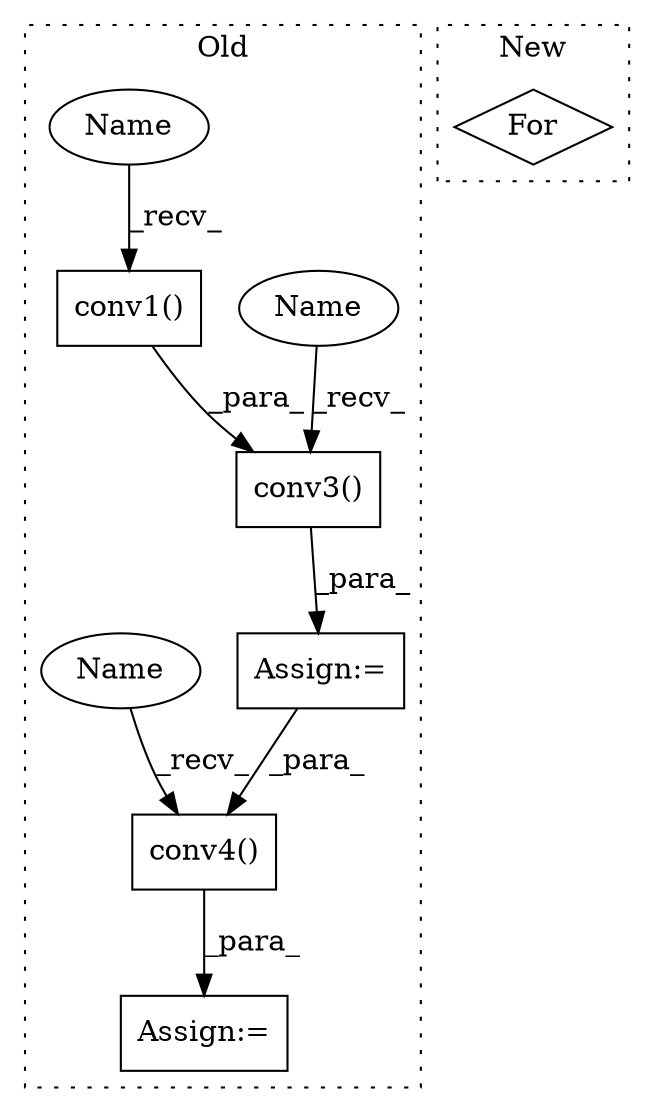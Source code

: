 digraph G {
subgraph cluster0 {
1 [label="conv4()" a="75" s="4202,4220" l="11,1" shape="box"];
3 [label="Assign:=" a="68" s="4199" l="3" shape="box"];
4 [label="conv1()" a="75" s="4094,4106" l="11,1" shape="box"];
5 [label="conv3()" a="75" s="4164,4182" l="11,1" shape="box"];
6 [label="Assign:=" a="68" s="4161" l="3" shape="box"];
7 [label="Name" a="87" s="4164" l="4" shape="ellipse"];
8 [label="Name" a="87" s="4094" l="4" shape="ellipse"];
9 [label="Name" a="87" s="4202" l="4" shape="ellipse"];
label = "Old";
style="dotted";
}
subgraph cluster1 {
2 [label="For" a="107" s="3689,3729" l="4,14" shape="diamond"];
label = "New";
style="dotted";
}
1 -> 3 [label="_para_"];
4 -> 5 [label="_para_"];
5 -> 6 [label="_para_"];
6 -> 1 [label="_para_"];
7 -> 5 [label="_recv_"];
8 -> 4 [label="_recv_"];
9 -> 1 [label="_recv_"];
}